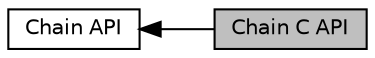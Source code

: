 digraph "Chain C API"
{
  edge [fontname="Helvetica",fontsize="10",labelfontname="Helvetica",labelfontsize="10"];
  node [fontname="Helvetica",fontsize="10",shape=record];
  rankdir=LR;
  Node0 [label="Chain C API",height=0.2,width=0.4,color="black", fillcolor="grey75", style="filled", fontcolor="black"];
  Node1 [label="Chain API",height=0.2,width=0.4,color="black", fillcolor="white", style="filled",URL="$group__chainapi.html",tooltip="Define API for querying internal chain state. "];
  Node1->Node0 [shape=plaintext, dir="back", style="solid"];
}
